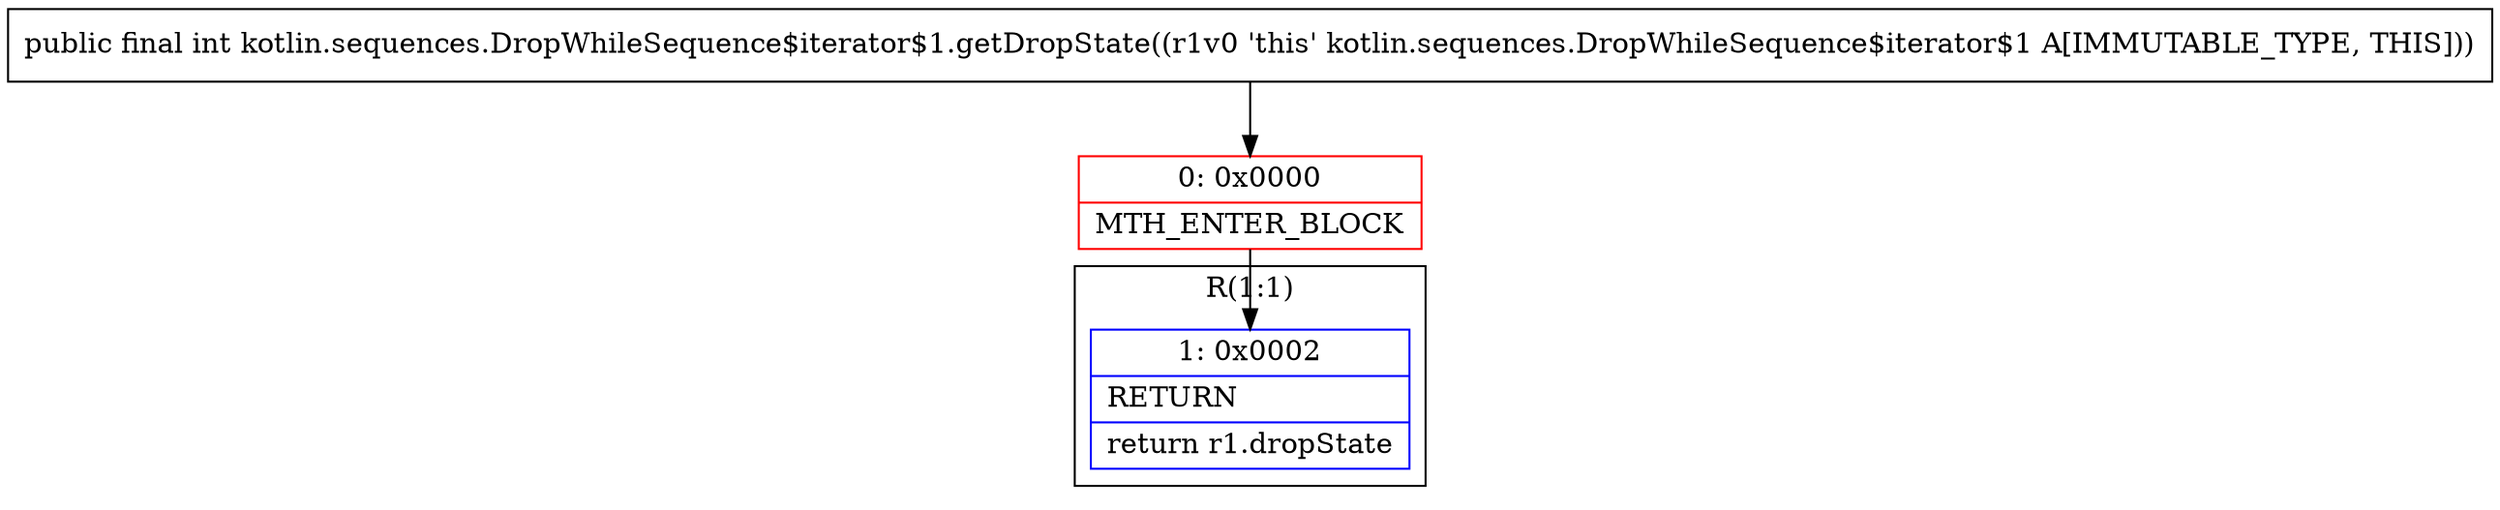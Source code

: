 digraph "CFG forkotlin.sequences.DropWhileSequence$iterator$1.getDropState()I" {
subgraph cluster_Region_1312067588 {
label = "R(1:1)";
node [shape=record,color=blue];
Node_1 [shape=record,label="{1\:\ 0x0002|RETURN\l|return r1.dropState\l}"];
}
Node_0 [shape=record,color=red,label="{0\:\ 0x0000|MTH_ENTER_BLOCK\l}"];
MethodNode[shape=record,label="{public final int kotlin.sequences.DropWhileSequence$iterator$1.getDropState((r1v0 'this' kotlin.sequences.DropWhileSequence$iterator$1 A[IMMUTABLE_TYPE, THIS])) }"];
MethodNode -> Node_0;
Node_0 -> Node_1;
}

